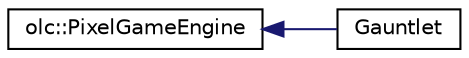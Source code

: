 digraph "Graphical Class Hierarchy"
{
 // LATEX_PDF_SIZE
  edge [fontname="Helvetica",fontsize="10",labelfontname="Helvetica",labelfontsize="10"];
  node [fontname="Helvetica",fontsize="10",shape=record];
  rankdir="LR";
  Node0 [label="olc::PixelGameEngine",height=0.2,width=0.4,color="black", fillcolor="white", style="filled",URL="$classolc_1_1_pixel_game_engine.html",tooltip=" "];
  Node0 -> Node1 [dir="back",color="midnightblue",fontsize="10",style="solid",fontname="Helvetica"];
  Node1 [label="Gauntlet",height=0.2,width=0.4,color="black", fillcolor="white", style="filled",URL="$class_gauntlet.html",tooltip=" "];
}
